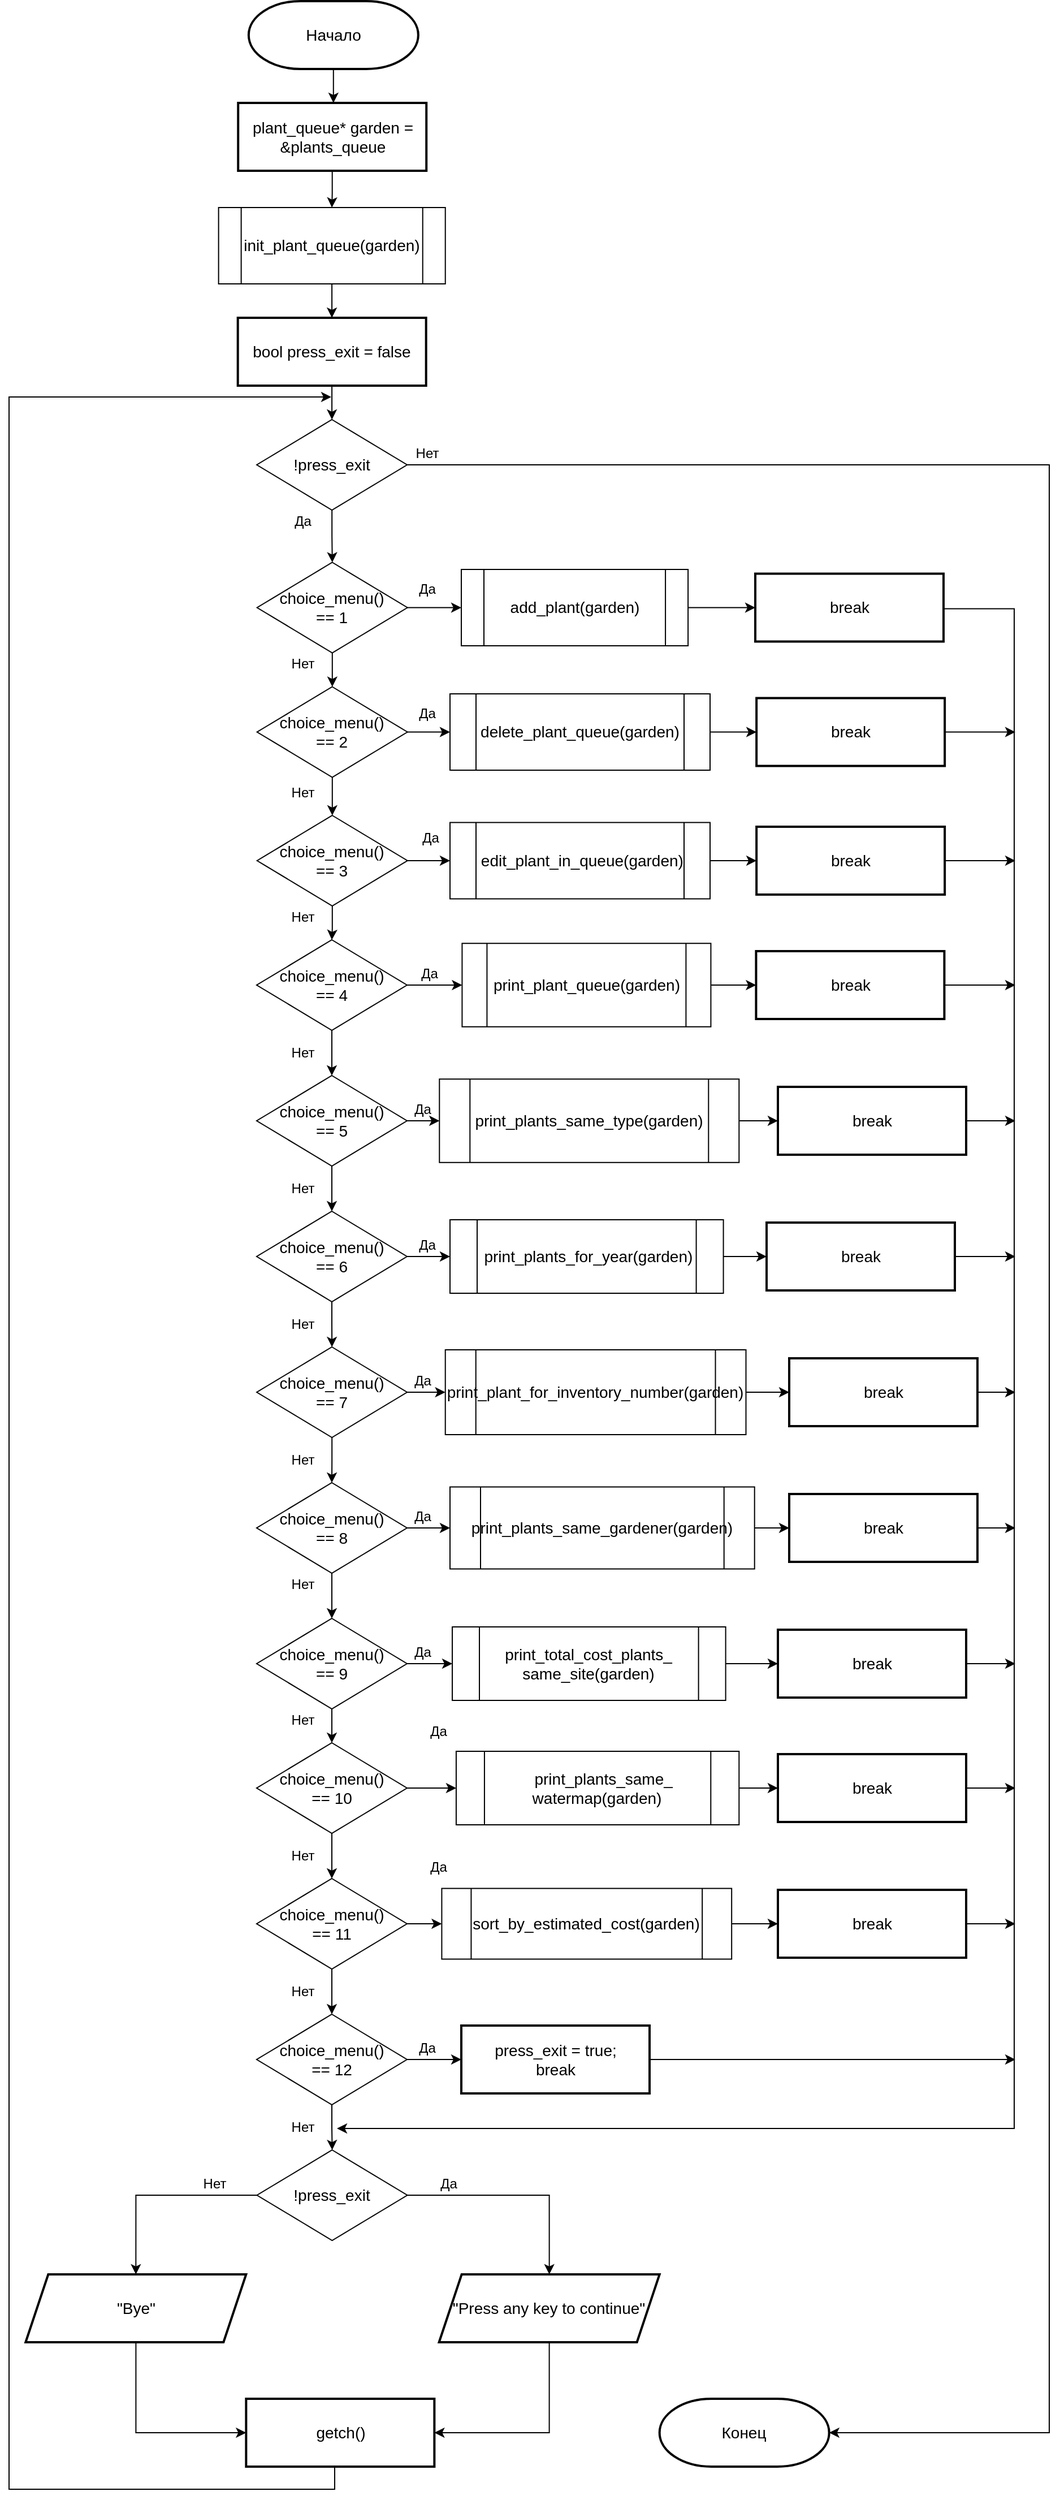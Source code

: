 <mxfile version="15.1.3" type="device" pages="3"><diagram id="C5RBs43oDa-KdzZeNtuy" name="Page-1"><mxGraphModel dx="1913" dy="806" grid="1" gridSize="10" guides="1" tooltips="1" connect="1" arrows="1" fold="1" page="1" pageScale="1" pageWidth="827" pageHeight="1169" math="0" shadow="0"><root><mxCell id="WIyWlLk6GJQsqaUBKTNV-0"/><mxCell id="WIyWlLk6GJQsqaUBKTNV-1" parent="WIyWlLk6GJQsqaUBKTNV-0"/><mxCell id="Ptq85ESF5_KUYw3V7uQU-11" value="" style="edgeStyle=orthogonalEdgeStyle;rounded=0;orthogonalLoop=1;jettySize=auto;html=1;" parent="WIyWlLk6GJQsqaUBKTNV-1" source="hfvhWSDFtPX4NsBE54---0" edge="1"><mxGeometry relative="1" as="geometry"><mxPoint x="-193.1" y="110" as="targetPoint"/></mxGeometry></mxCell><mxCell id="hfvhWSDFtPX4NsBE54---0" value="&lt;font style=&quot;font-size: 14px&quot;&gt;Начало&lt;/font&gt;" style="strokeWidth=2;html=1;shape=mxgraph.flowchart.terminator;whiteSpace=wrap;" parent="WIyWlLk6GJQsqaUBKTNV-1" vertex="1"><mxGeometry x="-268.07" y="20" width="150" height="60" as="geometry"/></mxCell><mxCell id="ZSz_kl4xizwN825CARp2-1" value="" style="edgeStyle=orthogonalEdgeStyle;rounded=0;orthogonalLoop=1;jettySize=auto;html=1;" parent="WIyWlLk6GJQsqaUBKTNV-1" source="hXDG-T_pH44iDQWwBzUL-0" target="J5FiL4X_LNF0ZRqiRa-8-6" edge="1"><mxGeometry relative="1" as="geometry"/></mxCell><mxCell id="hXDG-T_pH44iDQWwBzUL-0" value="&lt;div&gt;&lt;span style=&quot;font-size: 14px&quot;&gt;plant_queue* garden = &amp;amp;plants_queue&lt;/span&gt;&lt;br&gt;&lt;/div&gt;" style="whiteSpace=wrap;html=1;strokeWidth=2;align=center;" parent="WIyWlLk6GJQsqaUBKTNV-1" vertex="1"><mxGeometry x="-277.38" y="110" width="166.5" height="60" as="geometry"/></mxCell><mxCell id="ZSz_kl4xizwN825CARp2-2" value="" style="edgeStyle=orthogonalEdgeStyle;rounded=0;orthogonalLoop=1;jettySize=auto;html=1;" parent="WIyWlLk6GJQsqaUBKTNV-1" source="J5FiL4X_LNF0ZRqiRa-8-6" target="xEhvgjLt8eLlt4KFyQcx-1" edge="1"><mxGeometry relative="1" as="geometry"/></mxCell><mxCell id="J5FiL4X_LNF0ZRqiRa-8-6" value="&lt;font style=&quot;font-size: 14px&quot;&gt;init_plant_queue(garden)&lt;/font&gt;" style="shape=process;whiteSpace=wrap;html=1;backgroundOutline=1;fillColor=#FFFFFF;" parent="WIyWlLk6GJQsqaUBKTNV-1" vertex="1"><mxGeometry x="-294.68" y="202.5" width="200.54" height="67.5" as="geometry"/></mxCell><mxCell id="J5FiL4X_LNF0ZRqiRa-8-22" value="&lt;font style=&quot;font-size: 14px&quot;&gt;Конец&lt;/font&gt;" style="strokeWidth=2;html=1;shape=mxgraph.flowchart.terminator;whiteSpace=wrap;" parent="WIyWlLk6GJQsqaUBKTNV-1" vertex="1"><mxGeometry x="95.33" y="2140" width="150" height="60" as="geometry"/></mxCell><mxCell id="ZSz_kl4xizwN825CARp2-3" value="" style="edgeStyle=orthogonalEdgeStyle;rounded=0;orthogonalLoop=1;jettySize=auto;html=1;" parent="WIyWlLk6GJQsqaUBKTNV-1" source="xEhvgjLt8eLlt4KFyQcx-1" target="xEhvgjLt8eLlt4KFyQcx-2" edge="1"><mxGeometry relative="1" as="geometry"/></mxCell><mxCell id="xEhvgjLt8eLlt4KFyQcx-1" value="&lt;div&gt;&lt;span style=&quot;font-size: 14px&quot;&gt;bool press_exit = false&lt;/span&gt;&lt;br&gt;&lt;/div&gt;" style="whiteSpace=wrap;html=1;strokeWidth=2;align=center;" parent="WIyWlLk6GJQsqaUBKTNV-1" vertex="1"><mxGeometry x="-277.66" y="300" width="166.5" height="60" as="geometry"/></mxCell><mxCell id="ZSz_kl4xizwN825CARp2-4" value="" style="edgeStyle=orthogonalEdgeStyle;rounded=0;orthogonalLoop=1;jettySize=auto;html=1;" parent="WIyWlLk6GJQsqaUBKTNV-1" source="xEhvgjLt8eLlt4KFyQcx-2" target="xEhvgjLt8eLlt4KFyQcx-3" edge="1"><mxGeometry relative="1" as="geometry"/></mxCell><mxCell id="EFVfZ7fflQJ_pSn0X_3A-27" style="edgeStyle=orthogonalEdgeStyle;rounded=0;orthogonalLoop=1;jettySize=auto;html=1;entryX=1;entryY=0.5;entryDx=0;entryDy=0;entryPerimeter=0;" parent="WIyWlLk6GJQsqaUBKTNV-1" source="xEhvgjLt8eLlt4KFyQcx-2" target="J5FiL4X_LNF0ZRqiRa-8-22" edge="1"><mxGeometry relative="1" as="geometry"><Array as="points"><mxPoint x="440" y="430"/><mxPoint x="440" y="2170"/></Array></mxGeometry></mxCell><mxCell id="xEhvgjLt8eLlt4KFyQcx-2" value="&lt;font style=&quot;font-size: 14px&quot;&gt;!press_exit&lt;/font&gt;" style="rhombus;whiteSpace=wrap;html=1;fillColor=#FFFFFF;" parent="WIyWlLk6GJQsqaUBKTNV-1" vertex="1"><mxGeometry x="-260.92" y="390" width="133.01" height="80" as="geometry"/></mxCell><mxCell id="xEhvgjLt8eLlt4KFyQcx-6" value="" style="edgeStyle=orthogonalEdgeStyle;rounded=0;orthogonalLoop=1;jettySize=auto;html=1;" parent="WIyWlLk6GJQsqaUBKTNV-1" source="xEhvgjLt8eLlt4KFyQcx-3" target="xEhvgjLt8eLlt4KFyQcx-5" edge="1"><mxGeometry relative="1" as="geometry"/></mxCell><mxCell id="ZSz_kl4xizwN825CARp2-5" value="" style="edgeStyle=orthogonalEdgeStyle;rounded=0;orthogonalLoop=1;jettySize=auto;html=1;" parent="WIyWlLk6GJQsqaUBKTNV-1" source="xEhvgjLt8eLlt4KFyQcx-3" target="xEhvgjLt8eLlt4KFyQcx-8" edge="1"><mxGeometry relative="1" as="geometry"/></mxCell><mxCell id="xEhvgjLt8eLlt4KFyQcx-3" value="&lt;font style=&quot;font-size: 14px&quot;&gt;choice_menu() &lt;br&gt;== 1&lt;br&gt;&lt;/font&gt;" style="rhombus;whiteSpace=wrap;html=1;fillColor=#FFFFFF;" parent="WIyWlLk6GJQsqaUBKTNV-1" vertex="1"><mxGeometry x="-260.64" y="516.25" width="133.01" height="80" as="geometry"/></mxCell><mxCell id="EFVfZ7fflQJ_pSn0X_3A-28" style="edgeStyle=orthogonalEdgeStyle;rounded=0;orthogonalLoop=1;jettySize=auto;html=1;" parent="WIyWlLk6GJQsqaUBKTNV-1" edge="1"><mxGeometry relative="1" as="geometry"><mxPoint x="-190" y="1901" as="targetPoint"/><Array as="points"><mxPoint x="409" y="557"/><mxPoint x="409" y="1901"/></Array><mxPoint x="345.5" y="557.3" as="sourcePoint"/></mxGeometry></mxCell><mxCell id="xEhvgjLt8eLlt4KFyQcx-4" value="&lt;div style=&quot;font-size: 14px&quot;&gt;break&lt;/div&gt;" style="whiteSpace=wrap;html=1;strokeWidth=2;align=center;" parent="WIyWlLk6GJQsqaUBKTNV-1" vertex="1"><mxGeometry x="180" y="526.25" width="166.5" height="60" as="geometry"/></mxCell><mxCell id="xEhvgjLt8eLlt4KFyQcx-7" value="" style="edgeStyle=orthogonalEdgeStyle;rounded=0;orthogonalLoop=1;jettySize=auto;html=1;" parent="WIyWlLk6GJQsqaUBKTNV-1" source="xEhvgjLt8eLlt4KFyQcx-5" target="xEhvgjLt8eLlt4KFyQcx-4" edge="1"><mxGeometry relative="1" as="geometry"/></mxCell><mxCell id="xEhvgjLt8eLlt4KFyQcx-5" value="&lt;font style=&quot;font-size: 14px&quot;&gt;add_plant(garden)&lt;/font&gt;" style="shape=process;whiteSpace=wrap;html=1;backgroundOutline=1;fillColor=#FFFFFF;" parent="WIyWlLk6GJQsqaUBKTNV-1" vertex="1"><mxGeometry x="-80" y="522.5" width="200.54" height="67.5" as="geometry"/></mxCell><mxCell id="xEhvgjLt8eLlt4KFyQcx-50" value="" style="edgeStyle=orthogonalEdgeStyle;rounded=0;orthogonalLoop=1;jettySize=auto;html=1;" parent="WIyWlLk6GJQsqaUBKTNV-1" source="xEhvgjLt8eLlt4KFyQcx-8" target="xEhvgjLt8eLlt4KFyQcx-9" edge="1"><mxGeometry relative="1" as="geometry"/></mxCell><mxCell id="ZSz_kl4xizwN825CARp2-6" value="" style="edgeStyle=orthogonalEdgeStyle;rounded=0;orthogonalLoop=1;jettySize=auto;html=1;" parent="WIyWlLk6GJQsqaUBKTNV-1" source="xEhvgjLt8eLlt4KFyQcx-8" target="xEhvgjLt8eLlt4KFyQcx-15" edge="1"><mxGeometry relative="1" as="geometry"/></mxCell><mxCell id="xEhvgjLt8eLlt4KFyQcx-8" value="&lt;font style=&quot;font-size: 14px&quot;&gt;choice_menu() &lt;br&gt;== 2&lt;br&gt;&lt;/font&gt;" style="rhombus;whiteSpace=wrap;html=1;fillColor=#FFFFFF;" parent="WIyWlLk6GJQsqaUBKTNV-1" vertex="1"><mxGeometry x="-260.64" y="626.25" width="133.01" height="80" as="geometry"/></mxCell><mxCell id="xEhvgjLt8eLlt4KFyQcx-51" value="" style="edgeStyle=orthogonalEdgeStyle;rounded=0;orthogonalLoop=1;jettySize=auto;html=1;" parent="WIyWlLk6GJQsqaUBKTNV-1" source="xEhvgjLt8eLlt4KFyQcx-9" target="xEhvgjLt8eLlt4KFyQcx-49" edge="1"><mxGeometry relative="1" as="geometry"/></mxCell><mxCell id="xEhvgjLt8eLlt4KFyQcx-9" value="&lt;font style=&quot;font-size: 14px&quot;&gt;delete_plant_queue(garden)&lt;/font&gt;" style="shape=process;whiteSpace=wrap;html=1;backgroundOutline=1;fillColor=#FFFFFF;" parent="WIyWlLk6GJQsqaUBKTNV-1" vertex="1"><mxGeometry x="-90" y="632.5" width="230" height="67.5" as="geometry"/></mxCell><mxCell id="ZSz_kl4xizwN825CARp2-8" value="" style="edgeStyle=orthogonalEdgeStyle;rounded=0;orthogonalLoop=1;jettySize=auto;html=1;" parent="WIyWlLk6GJQsqaUBKTNV-1" source="xEhvgjLt8eLlt4KFyQcx-15" target="xEhvgjLt8eLlt4KFyQcx-20" edge="1"><mxGeometry relative="1" as="geometry"/></mxCell><mxCell id="2MWxZdxOteWidpJa6Zz3-4" value="" style="edgeStyle=orthogonalEdgeStyle;rounded=0;orthogonalLoop=1;jettySize=auto;html=1;" parent="WIyWlLk6GJQsqaUBKTNV-1" source="xEhvgjLt8eLlt4KFyQcx-15" target="2MWxZdxOteWidpJa6Zz3-3" edge="1"><mxGeometry relative="1" as="geometry"/></mxCell><mxCell id="xEhvgjLt8eLlt4KFyQcx-15" value="&lt;font style=&quot;font-size: 14px&quot;&gt;choice_menu() &lt;br&gt;== 3&lt;br&gt;&lt;/font&gt;" style="rhombus;whiteSpace=wrap;html=1;fillColor=#FFFFFF;" parent="WIyWlLk6GJQsqaUBKTNV-1" vertex="1"><mxGeometry x="-260.64" y="740" width="133.01" height="80" as="geometry"/></mxCell><mxCell id="2MWxZdxOteWidpJa6Zz3-6" style="edgeStyle=orthogonalEdgeStyle;rounded=0;orthogonalLoop=1;jettySize=auto;html=1;" parent="WIyWlLk6GJQsqaUBKTNV-1" source="xEhvgjLt8eLlt4KFyQcx-16" edge="1"><mxGeometry relative="1" as="geometry"><mxPoint x="410" y="780" as="targetPoint"/></mxGeometry></mxCell><mxCell id="xEhvgjLt8eLlt4KFyQcx-16" value="&lt;div style=&quot;font-size: 14px&quot;&gt;break&lt;/div&gt;" style="whiteSpace=wrap;html=1;strokeWidth=2;align=center;" parent="WIyWlLk6GJQsqaUBKTNV-1" vertex="1"><mxGeometry x="181.07" y="750" width="166.5" height="60" as="geometry"/></mxCell><mxCell id="xEhvgjLt8eLlt4KFyQcx-19" value="" style="edgeStyle=orthogonalEdgeStyle;rounded=0;orthogonalLoop=1;jettySize=auto;html=1;" parent="WIyWlLk6GJQsqaUBKTNV-1" source="xEhvgjLt8eLlt4KFyQcx-20" target="xEhvgjLt8eLlt4KFyQcx-23" edge="1"><mxGeometry relative="1" as="geometry"/></mxCell><mxCell id="EFVfZ7fflQJ_pSn0X_3A-3" value="" style="edgeStyle=orthogonalEdgeStyle;rounded=0;orthogonalLoop=1;jettySize=auto;html=1;" parent="WIyWlLk6GJQsqaUBKTNV-1" source="xEhvgjLt8eLlt4KFyQcx-20" target="xEhvgjLt8eLlt4KFyQcx-25" edge="1"><mxGeometry relative="1" as="geometry"/></mxCell><mxCell id="xEhvgjLt8eLlt4KFyQcx-20" value="&lt;font style=&quot;font-size: 14px&quot;&gt;choice_menu() &lt;br&gt;== 4&lt;br&gt;&lt;/font&gt;" style="rhombus;whiteSpace=wrap;html=1;fillColor=#FFFFFF;" parent="WIyWlLk6GJQsqaUBKTNV-1" vertex="1"><mxGeometry x="-261" y="850" width="133.01" height="80" as="geometry"/></mxCell><mxCell id="EFVfZ7fflQJ_pSn0X_3A-31" style="edgeStyle=orthogonalEdgeStyle;rounded=0;orthogonalLoop=1;jettySize=auto;html=1;" parent="WIyWlLk6GJQsqaUBKTNV-1" source="xEhvgjLt8eLlt4KFyQcx-21" edge="1"><mxGeometry relative="1" as="geometry"><mxPoint x="410" y="890" as="targetPoint"/></mxGeometry></mxCell><mxCell id="xEhvgjLt8eLlt4KFyQcx-21" value="&lt;div style=&quot;font-size: 14px&quot;&gt;break&lt;/div&gt;" style="whiteSpace=wrap;html=1;strokeWidth=2;align=center;" parent="WIyWlLk6GJQsqaUBKTNV-1" vertex="1"><mxGeometry x="180.71" y="860" width="166.5" height="60" as="geometry"/></mxCell><mxCell id="xEhvgjLt8eLlt4KFyQcx-22" value="" style="edgeStyle=orthogonalEdgeStyle;rounded=0;orthogonalLoop=1;jettySize=auto;html=1;" parent="WIyWlLk6GJQsqaUBKTNV-1" source="xEhvgjLt8eLlt4KFyQcx-23" target="xEhvgjLt8eLlt4KFyQcx-21" edge="1"><mxGeometry relative="1" as="geometry"/></mxCell><mxCell id="xEhvgjLt8eLlt4KFyQcx-23" value="&lt;font style=&quot;font-size: 14px&quot;&gt;print_plant_queue(garden)&lt;/font&gt;" style="shape=process;whiteSpace=wrap;html=1;backgroundOutline=1;fillColor=#FFFFFF;" parent="WIyWlLk6GJQsqaUBKTNV-1" vertex="1"><mxGeometry x="-79.29" y="853.13" width="220" height="73.75" as="geometry"/></mxCell><mxCell id="EFVfZ7fflQJ_pSn0X_3A-4" value="" style="edgeStyle=orthogonalEdgeStyle;rounded=0;orthogonalLoop=1;jettySize=auto;html=1;" parent="WIyWlLk6GJQsqaUBKTNV-1" source="xEhvgjLt8eLlt4KFyQcx-25" target="xEhvgjLt8eLlt4KFyQcx-30" edge="1"><mxGeometry relative="1" as="geometry"/></mxCell><mxCell id="2MWxZdxOteWidpJa6Zz3-8" value="" style="edgeStyle=orthogonalEdgeStyle;rounded=0;orthogonalLoop=1;jettySize=auto;html=1;" parent="WIyWlLk6GJQsqaUBKTNV-1" source="xEhvgjLt8eLlt4KFyQcx-25" target="2MWxZdxOteWidpJa6Zz3-7" edge="1"><mxGeometry relative="1" as="geometry"/></mxCell><mxCell id="xEhvgjLt8eLlt4KFyQcx-25" value="&lt;font style=&quot;font-size: 14px&quot;&gt;choice_menu() &lt;br&gt;== 5&lt;br&gt;&lt;/font&gt;" style="rhombus;whiteSpace=wrap;html=1;fillColor=#FFFFFF;" parent="WIyWlLk6GJQsqaUBKTNV-1" vertex="1"><mxGeometry x="-261" y="970" width="133.01" height="80" as="geometry"/></mxCell><mxCell id="2MWxZdxOteWidpJa6Zz3-11" style="edgeStyle=orthogonalEdgeStyle;rounded=0;orthogonalLoop=1;jettySize=auto;html=1;" parent="WIyWlLk6GJQsqaUBKTNV-1" source="xEhvgjLt8eLlt4KFyQcx-26" edge="1"><mxGeometry relative="1" as="geometry"><mxPoint x="410" y="1010" as="targetPoint"/></mxGeometry></mxCell><mxCell id="xEhvgjLt8eLlt4KFyQcx-26" value="&lt;div style=&quot;font-size: 14px&quot;&gt;break&lt;/div&gt;" style="whiteSpace=wrap;html=1;strokeWidth=2;align=center;" parent="WIyWlLk6GJQsqaUBKTNV-1" vertex="1"><mxGeometry x="200.0" y="980" width="166.5" height="60" as="geometry"/></mxCell><mxCell id="EFVfZ7fflQJ_pSn0X_3A-5" value="" style="edgeStyle=orthogonalEdgeStyle;rounded=0;orthogonalLoop=1;jettySize=auto;html=1;" parent="WIyWlLk6GJQsqaUBKTNV-1" source="xEhvgjLt8eLlt4KFyQcx-30" target="xEhvgjLt8eLlt4KFyQcx-35" edge="1"><mxGeometry relative="1" as="geometry"/></mxCell><mxCell id="2MWxZdxOteWidpJa6Zz3-13" value="" style="edgeStyle=orthogonalEdgeStyle;rounded=0;orthogonalLoop=1;jettySize=auto;html=1;" parent="WIyWlLk6GJQsqaUBKTNV-1" source="xEhvgjLt8eLlt4KFyQcx-30" target="2MWxZdxOteWidpJa6Zz3-12" edge="1"><mxGeometry relative="1" as="geometry"/></mxCell><mxCell id="xEhvgjLt8eLlt4KFyQcx-30" value="&lt;font style=&quot;font-size: 14px&quot;&gt;choice_menu() &lt;br&gt;== 6&lt;br&gt;&lt;/font&gt;" style="rhombus;whiteSpace=wrap;html=1;fillColor=#FFFFFF;" parent="WIyWlLk6GJQsqaUBKTNV-1" vertex="1"><mxGeometry x="-261" y="1090" width="133.01" height="80" as="geometry"/></mxCell><mxCell id="2MWxZdxOteWidpJa6Zz3-15" style="edgeStyle=orthogonalEdgeStyle;rounded=0;orthogonalLoop=1;jettySize=auto;html=1;" parent="WIyWlLk6GJQsqaUBKTNV-1" source="xEhvgjLt8eLlt4KFyQcx-31" edge="1"><mxGeometry relative="1" as="geometry"><mxPoint x="410" y="1130" as="targetPoint"/></mxGeometry></mxCell><mxCell id="xEhvgjLt8eLlt4KFyQcx-31" value="&lt;div style=&quot;font-size: 14px&quot;&gt;break&lt;/div&gt;" style="whiteSpace=wrap;html=1;strokeWidth=2;align=center;" parent="WIyWlLk6GJQsqaUBKTNV-1" vertex="1"><mxGeometry x="190.0" y="1100" width="166.5" height="60" as="geometry"/></mxCell><mxCell id="EFVfZ7fflQJ_pSn0X_3A-6" value="" style="edgeStyle=orthogonalEdgeStyle;rounded=0;orthogonalLoop=1;jettySize=auto;html=1;" parent="WIyWlLk6GJQsqaUBKTNV-1" source="xEhvgjLt8eLlt4KFyQcx-35" target="xEhvgjLt8eLlt4KFyQcx-40" edge="1"><mxGeometry relative="1" as="geometry"/></mxCell><mxCell id="2MWxZdxOteWidpJa6Zz3-17" value="" style="edgeStyle=orthogonalEdgeStyle;rounded=0;orthogonalLoop=1;jettySize=auto;html=1;" parent="WIyWlLk6GJQsqaUBKTNV-1" source="xEhvgjLt8eLlt4KFyQcx-35" target="2MWxZdxOteWidpJa6Zz3-16" edge="1"><mxGeometry relative="1" as="geometry"/></mxCell><mxCell id="xEhvgjLt8eLlt4KFyQcx-35" value="&lt;font style=&quot;font-size: 14px&quot;&gt;choice_menu() &lt;br&gt;== 7&lt;br&gt;&lt;/font&gt;" style="rhombus;whiteSpace=wrap;html=1;fillColor=#FFFFFF;" parent="WIyWlLk6GJQsqaUBKTNV-1" vertex="1"><mxGeometry x="-260.92" y="1210" width="133.01" height="80" as="geometry"/></mxCell><mxCell id="2MWxZdxOteWidpJa6Zz3-20" style="edgeStyle=orthogonalEdgeStyle;rounded=0;orthogonalLoop=1;jettySize=auto;html=1;" parent="WIyWlLk6GJQsqaUBKTNV-1" source="xEhvgjLt8eLlt4KFyQcx-36" edge="1"><mxGeometry relative="1" as="geometry"><mxPoint x="410" y="1250" as="targetPoint"/></mxGeometry></mxCell><mxCell id="xEhvgjLt8eLlt4KFyQcx-36" value="&lt;div style=&quot;font-size: 14px&quot;&gt;break&lt;/div&gt;" style="whiteSpace=wrap;html=1;strokeWidth=2;align=center;" parent="WIyWlLk6GJQsqaUBKTNV-1" vertex="1"><mxGeometry x="210.0" y="1220" width="166.5" height="60" as="geometry"/></mxCell><mxCell id="EFVfZ7fflQJ_pSn0X_3A-8" value="" style="edgeStyle=orthogonalEdgeStyle;rounded=0;orthogonalLoop=1;jettySize=auto;html=1;" parent="WIyWlLk6GJQsqaUBKTNV-1" source="xEhvgjLt8eLlt4KFyQcx-40" target="xEhvgjLt8eLlt4KFyQcx-45" edge="1"><mxGeometry relative="1" as="geometry"/></mxCell><mxCell id="2MWxZdxOteWidpJa6Zz3-23" value="" style="edgeStyle=orthogonalEdgeStyle;rounded=0;orthogonalLoop=1;jettySize=auto;html=1;" parent="WIyWlLk6GJQsqaUBKTNV-1" source="xEhvgjLt8eLlt4KFyQcx-40" target="2MWxZdxOteWidpJa6Zz3-22" edge="1"><mxGeometry relative="1" as="geometry"/></mxCell><mxCell id="xEhvgjLt8eLlt4KFyQcx-40" value="&lt;font style=&quot;font-size: 14px&quot;&gt;choice_menu() &lt;br&gt;== 8&lt;br&gt;&lt;/font&gt;" style="rhombus;whiteSpace=wrap;html=1;fillColor=#FFFFFF;" parent="WIyWlLk6GJQsqaUBKTNV-1" vertex="1"><mxGeometry x="-261" y="1330" width="133.01" height="80" as="geometry"/></mxCell><mxCell id="2MWxZdxOteWidpJa6Zz3-25" style="edgeStyle=orthogonalEdgeStyle;rounded=0;orthogonalLoop=1;jettySize=auto;html=1;" parent="WIyWlLk6GJQsqaUBKTNV-1" source="xEhvgjLt8eLlt4KFyQcx-41" edge="1"><mxGeometry relative="1" as="geometry"><mxPoint x="410" y="1370" as="targetPoint"/></mxGeometry></mxCell><mxCell id="xEhvgjLt8eLlt4KFyQcx-41" value="&lt;div style=&quot;font-size: 14px&quot;&gt;break&lt;/div&gt;" style="whiteSpace=wrap;html=1;strokeWidth=2;align=center;" parent="WIyWlLk6GJQsqaUBKTNV-1" vertex="1"><mxGeometry x="210.0" y="1340" width="166.5" height="60" as="geometry"/></mxCell><mxCell id="EFVfZ7fflQJ_pSn0X_3A-10" value="" style="edgeStyle=orthogonalEdgeStyle;rounded=0;orthogonalLoop=1;jettySize=auto;html=1;" parent="WIyWlLk6GJQsqaUBKTNV-1" source="xEhvgjLt8eLlt4KFyQcx-45" target="xEhvgjLt8eLlt4KFyQcx-56" edge="1"><mxGeometry relative="1" as="geometry"/></mxCell><mxCell id="2MWxZdxOteWidpJa6Zz3-27" value="" style="edgeStyle=orthogonalEdgeStyle;rounded=0;orthogonalLoop=1;jettySize=auto;html=1;" parent="WIyWlLk6GJQsqaUBKTNV-1" source="xEhvgjLt8eLlt4KFyQcx-45" target="2MWxZdxOteWidpJa6Zz3-26" edge="1"><mxGeometry relative="1" as="geometry"/></mxCell><mxCell id="xEhvgjLt8eLlt4KFyQcx-45" value="&lt;font style=&quot;font-size: 14px&quot;&gt;choice_menu() &lt;br&gt;== 9&lt;br&gt;&lt;/font&gt;" style="rhombus;whiteSpace=wrap;html=1;fillColor=#FFFFFF;" parent="WIyWlLk6GJQsqaUBKTNV-1" vertex="1"><mxGeometry x="-261" y="1450" width="133.01" height="80" as="geometry"/></mxCell><mxCell id="2MWxZdxOteWidpJa6Zz3-29" style="edgeStyle=orthogonalEdgeStyle;rounded=0;orthogonalLoop=1;jettySize=auto;html=1;" parent="WIyWlLk6GJQsqaUBKTNV-1" source="xEhvgjLt8eLlt4KFyQcx-46" edge="1"><mxGeometry relative="1" as="geometry"><mxPoint x="410" y="1490" as="targetPoint"/></mxGeometry></mxCell><mxCell id="xEhvgjLt8eLlt4KFyQcx-46" value="&lt;div style=&quot;font-size: 14px&quot;&gt;break&lt;/div&gt;" style="whiteSpace=wrap;html=1;strokeWidth=2;align=center;" parent="WIyWlLk6GJQsqaUBKTNV-1" vertex="1"><mxGeometry x="200.0" y="1460" width="166.5" height="60" as="geometry"/></mxCell><mxCell id="EFVfZ7fflQJ_pSn0X_3A-29" style="edgeStyle=orthogonalEdgeStyle;rounded=0;orthogonalLoop=1;jettySize=auto;html=1;" parent="WIyWlLk6GJQsqaUBKTNV-1" source="xEhvgjLt8eLlt4KFyQcx-49" edge="1"><mxGeometry relative="1" as="geometry"><mxPoint x="410" y="666.25" as="targetPoint"/></mxGeometry></mxCell><mxCell id="xEhvgjLt8eLlt4KFyQcx-49" value="&lt;div style=&quot;font-size: 14px&quot;&gt;break&lt;/div&gt;" style="whiteSpace=wrap;html=1;strokeWidth=2;align=center;" parent="WIyWlLk6GJQsqaUBKTNV-1" vertex="1"><mxGeometry x="181.07" y="636.25" width="166.5" height="60" as="geometry"/></mxCell><mxCell id="EFVfZ7fflQJ_pSn0X_3A-16" value="" style="edgeStyle=orthogonalEdgeStyle;rounded=0;orthogonalLoop=1;jettySize=auto;html=1;" parent="WIyWlLk6GJQsqaUBKTNV-1" source="xEhvgjLt8eLlt4KFyQcx-52" target="xEhvgjLt8eLlt4KFyQcx-59" edge="1"><mxGeometry relative="1" as="geometry"/></mxCell><mxCell id="0ID6wj8yXasOUxWOjcFl-0" value="" style="edgeStyle=orthogonalEdgeStyle;rounded=0;orthogonalLoop=1;jettySize=auto;html=1;" edge="1" parent="WIyWlLk6GJQsqaUBKTNV-1" source="xEhvgjLt8eLlt4KFyQcx-52" target="xEhvgjLt8eLlt4KFyQcx-61"><mxGeometry relative="1" as="geometry"/></mxCell><mxCell id="xEhvgjLt8eLlt4KFyQcx-52" value="&lt;font style=&quot;font-size: 14px&quot;&gt;choice_menu() &lt;br&gt;== 12&lt;br&gt;&lt;/font&gt;" style="rhombus;whiteSpace=wrap;html=1;fillColor=#FFFFFF;" parent="WIyWlLk6GJQsqaUBKTNV-1" vertex="1"><mxGeometry x="-261" y="1800" width="133.01" height="80" as="geometry"/></mxCell><mxCell id="2MWxZdxOteWidpJa6Zz3-39" style="edgeStyle=orthogonalEdgeStyle;rounded=0;orthogonalLoop=1;jettySize=auto;html=1;" parent="WIyWlLk6GJQsqaUBKTNV-1" source="xEhvgjLt8eLlt4KFyQcx-53" edge="1"><mxGeometry relative="1" as="geometry"><mxPoint x="410" y="1720" as="targetPoint"/></mxGeometry></mxCell><mxCell id="xEhvgjLt8eLlt4KFyQcx-53" value="&lt;div style=&quot;font-size: 14px&quot;&gt;break&lt;/div&gt;" style="whiteSpace=wrap;html=1;strokeWidth=2;align=center;" parent="WIyWlLk6GJQsqaUBKTNV-1" vertex="1"><mxGeometry x="200.0" y="1690" width="166.5" height="60" as="geometry"/></mxCell><mxCell id="EFVfZ7fflQJ_pSn0X_3A-15" value="" style="edgeStyle=orthogonalEdgeStyle;rounded=0;orthogonalLoop=1;jettySize=auto;html=1;" parent="WIyWlLk6GJQsqaUBKTNV-1" source="xEhvgjLt8eLlt4KFyQcx-54" target="xEhvgjLt8eLlt4KFyQcx-52" edge="1"><mxGeometry relative="1" as="geometry"/></mxCell><mxCell id="2MWxZdxOteWidpJa6Zz3-36" value="" style="edgeStyle=orthogonalEdgeStyle;rounded=0;orthogonalLoop=1;jettySize=auto;html=1;" parent="WIyWlLk6GJQsqaUBKTNV-1" source="xEhvgjLt8eLlt4KFyQcx-54" target="2MWxZdxOteWidpJa6Zz3-35" edge="1"><mxGeometry relative="1" as="geometry"/></mxCell><mxCell id="xEhvgjLt8eLlt4KFyQcx-54" value="&lt;font style=&quot;font-size: 14px&quot;&gt;choice_menu() &lt;br&gt;== 11&lt;br&gt;&lt;/font&gt;" style="rhombus;whiteSpace=wrap;html=1;fillColor=#FFFFFF;" parent="WIyWlLk6GJQsqaUBKTNV-1" vertex="1"><mxGeometry x="-261" y="1680" width="133.01" height="80" as="geometry"/></mxCell><mxCell id="EFVfZ7fflQJ_pSn0X_3A-13" value="" style="edgeStyle=orthogonalEdgeStyle;rounded=0;orthogonalLoop=1;jettySize=auto;html=1;" parent="WIyWlLk6GJQsqaUBKTNV-1" source="xEhvgjLt8eLlt4KFyQcx-56" target="xEhvgjLt8eLlt4KFyQcx-54" edge="1"><mxGeometry relative="1" as="geometry"/></mxCell><mxCell id="2MWxZdxOteWidpJa6Zz3-32" value="" style="edgeStyle=orthogonalEdgeStyle;rounded=0;orthogonalLoop=1;jettySize=auto;html=1;" parent="WIyWlLk6GJQsqaUBKTNV-1" source="xEhvgjLt8eLlt4KFyQcx-56" target="2MWxZdxOteWidpJa6Zz3-31" edge="1"><mxGeometry relative="1" as="geometry"/></mxCell><mxCell id="xEhvgjLt8eLlt4KFyQcx-56" value="&lt;font style=&quot;font-size: 14px&quot;&gt;choice_menu() &lt;br&gt;== 10&lt;br&gt;&lt;/font&gt;" style="rhombus;whiteSpace=wrap;html=1;fillColor=#FFFFFF;" parent="WIyWlLk6GJQsqaUBKTNV-1" vertex="1"><mxGeometry x="-261" y="1560" width="133.01" height="80" as="geometry"/></mxCell><mxCell id="2MWxZdxOteWidpJa6Zz3-34" style="edgeStyle=orthogonalEdgeStyle;rounded=0;orthogonalLoop=1;jettySize=auto;html=1;" parent="WIyWlLk6GJQsqaUBKTNV-1" source="xEhvgjLt8eLlt4KFyQcx-57" edge="1"><mxGeometry relative="1" as="geometry"><mxPoint x="410" y="1600" as="targetPoint"/></mxGeometry></mxCell><mxCell id="xEhvgjLt8eLlt4KFyQcx-57" value="&lt;div style=&quot;font-size: 14px&quot;&gt;break&lt;/div&gt;" style="whiteSpace=wrap;html=1;strokeWidth=2;align=center;" parent="WIyWlLk6GJQsqaUBKTNV-1" vertex="1"><mxGeometry x="200.0" y="1570" width="166.5" height="60" as="geometry"/></mxCell><mxCell id="EFVfZ7fflQJ_pSn0X_3A-39" style="edgeStyle=orthogonalEdgeStyle;rounded=0;orthogonalLoop=1;jettySize=auto;html=1;" parent="WIyWlLk6GJQsqaUBKTNV-1" source="xEhvgjLt8eLlt4KFyQcx-59" edge="1"><mxGeometry relative="1" as="geometry"><mxPoint x="410" y="1840" as="targetPoint"/></mxGeometry></mxCell><mxCell id="xEhvgjLt8eLlt4KFyQcx-59" value="&lt;div&gt;&lt;span style=&quot;font-size: 14px&quot;&gt;press_exit = true;&lt;/span&gt;&lt;br&gt;&lt;/div&gt;&lt;div style=&quot;font-size: 14px&quot;&gt;break&lt;/div&gt;" style="whiteSpace=wrap;html=1;strokeWidth=2;align=center;" parent="WIyWlLk6GJQsqaUBKTNV-1" vertex="1"><mxGeometry x="-80.0" y="1810" width="166.5" height="60" as="geometry"/></mxCell><mxCell id="EFVfZ7fflQJ_pSn0X_3A-19" style="edgeStyle=orthogonalEdgeStyle;rounded=0;orthogonalLoop=1;jettySize=auto;html=1;entryX=0.5;entryY=0;entryDx=0;entryDy=0;" parent="WIyWlLk6GJQsqaUBKTNV-1" source="xEhvgjLt8eLlt4KFyQcx-61" target="ZSz_kl4xizwN825CARp2-0" edge="1"><mxGeometry relative="1" as="geometry"/></mxCell><mxCell id="EFVfZ7fflQJ_pSn0X_3A-20" style="edgeStyle=orthogonalEdgeStyle;rounded=0;orthogonalLoop=1;jettySize=auto;html=1;entryX=0.5;entryY=0;entryDx=0;entryDy=0;" parent="WIyWlLk6GJQsqaUBKTNV-1" source="xEhvgjLt8eLlt4KFyQcx-61" target="ZSz_kl4xizwN825CARp2-9" edge="1"><mxGeometry relative="1" as="geometry"/></mxCell><mxCell id="xEhvgjLt8eLlt4KFyQcx-61" value="&lt;font style=&quot;font-size: 14px&quot;&gt;!press_exit&lt;/font&gt;" style="rhombus;whiteSpace=wrap;html=1;fillColor=#FFFFFF;" parent="WIyWlLk6GJQsqaUBKTNV-1" vertex="1"><mxGeometry x="-260.75" y="1920" width="133.01" height="80" as="geometry"/></mxCell><mxCell id="EFVfZ7fflQJ_pSn0X_3A-22" style="edgeStyle=orthogonalEdgeStyle;rounded=0;orthogonalLoop=1;jettySize=auto;html=1;entryX=1;entryY=0.5;entryDx=0;entryDy=0;" parent="WIyWlLk6GJQsqaUBKTNV-1" source="ZSz_kl4xizwN825CARp2-0" target="ZSz_kl4xizwN825CARp2-10" edge="1"><mxGeometry relative="1" as="geometry"><Array as="points"><mxPoint x="-2.33" y="2170"/></Array></mxGeometry></mxCell><mxCell id="ZSz_kl4xizwN825CARp2-0" value="&lt;span style=&quot;font-size: 14px&quot;&gt;&quot;Press any key to continue&quot;&lt;/span&gt;" style="shape=parallelogram;perimeter=parallelogramPerimeter;whiteSpace=wrap;html=1;fixedSize=1;strokeWidth=2;fillColor=#FFFFFF;" parent="WIyWlLk6GJQsqaUBKTNV-1" vertex="1"><mxGeometry x="-99.68" y="2030" width="195.01" height="60" as="geometry"/></mxCell><mxCell id="EFVfZ7fflQJ_pSn0X_3A-21" style="edgeStyle=orthogonalEdgeStyle;rounded=0;orthogonalLoop=1;jettySize=auto;html=1;entryX=0;entryY=0.5;entryDx=0;entryDy=0;" parent="WIyWlLk6GJQsqaUBKTNV-1" source="ZSz_kl4xizwN825CARp2-9" target="ZSz_kl4xizwN825CARp2-10" edge="1"><mxGeometry relative="1" as="geometry"/></mxCell><mxCell id="ZSz_kl4xizwN825CARp2-9" value="&lt;span style=&quot;font-size: 14px&quot;&gt;&quot;Bye&quot;&lt;/span&gt;" style="shape=parallelogram;perimeter=parallelogramPerimeter;whiteSpace=wrap;html=1;fixedSize=1;strokeWidth=2;fillColor=#FFFFFF;" parent="WIyWlLk6GJQsqaUBKTNV-1" vertex="1"><mxGeometry x="-465.33" y="2030" width="195.01" height="60" as="geometry"/></mxCell><mxCell id="EFVfZ7fflQJ_pSn0X_3A-26" style="edgeStyle=orthogonalEdgeStyle;rounded=0;orthogonalLoop=1;jettySize=auto;html=1;" parent="WIyWlLk6GJQsqaUBKTNV-1" edge="1"><mxGeometry relative="1" as="geometry"><mxPoint x="-195" y="370" as="targetPoint"/><Array as="points"><mxPoint x="-192" y="2220"/><mxPoint x="-480" y="2220"/><mxPoint x="-480" y="370"/></Array><mxPoint x="-192" y="2200" as="sourcePoint"/></mxGeometry></mxCell><mxCell id="ZSz_kl4xizwN825CARp2-10" value="&lt;div style=&quot;font-size: 14px&quot;&gt;getch()&lt;/div&gt;" style="whiteSpace=wrap;html=1;strokeWidth=2;align=center;" parent="WIyWlLk6GJQsqaUBKTNV-1" vertex="1"><mxGeometry x="-270.32" y="2140" width="166.5" height="60" as="geometry"/></mxCell><mxCell id="EFVfZ7fflQJ_pSn0X_3A-40" value="Нет" style="text;html=1;strokeColor=none;fillColor=none;align=center;verticalAlign=middle;whiteSpace=wrap;rounded=0;" parent="WIyWlLk6GJQsqaUBKTNV-1" vertex="1"><mxGeometry x="-130" y="410" width="40" height="20" as="geometry"/></mxCell><mxCell id="EFVfZ7fflQJ_pSn0X_3A-41" value="Да" style="text;html=1;strokeColor=none;fillColor=none;align=center;verticalAlign=middle;whiteSpace=wrap;rounded=0;" parent="WIyWlLk6GJQsqaUBKTNV-1" vertex="1"><mxGeometry x="-240.0" y="470" width="40" height="20" as="geometry"/></mxCell><mxCell id="EFVfZ7fflQJ_pSn0X_3A-46" value="Да" style="text;html=1;strokeColor=none;fillColor=none;align=center;verticalAlign=middle;whiteSpace=wrap;rounded=0;" parent="WIyWlLk6GJQsqaUBKTNV-1" vertex="1"><mxGeometry x="-130.0" y="530" width="40" height="20" as="geometry"/></mxCell><mxCell id="EFVfZ7fflQJ_pSn0X_3A-47" value="Да" style="text;html=1;strokeColor=none;fillColor=none;align=center;verticalAlign=middle;whiteSpace=wrap;rounded=0;" parent="WIyWlLk6GJQsqaUBKTNV-1" vertex="1"><mxGeometry x="-130.0" y="640" width="40" height="20" as="geometry"/></mxCell><mxCell id="EFVfZ7fflQJ_pSn0X_3A-48" value="Да" style="text;html=1;strokeColor=none;fillColor=none;align=center;verticalAlign=middle;whiteSpace=wrap;rounded=0;" parent="WIyWlLk6GJQsqaUBKTNV-1" vertex="1"><mxGeometry x="-127.41" y="750" width="40" height="20" as="geometry"/></mxCell><mxCell id="EFVfZ7fflQJ_pSn0X_3A-49" value="Да" style="text;html=1;strokeColor=none;fillColor=none;align=center;verticalAlign=middle;whiteSpace=wrap;rounded=0;" parent="WIyWlLk6GJQsqaUBKTNV-1" vertex="1"><mxGeometry x="-127.99" y="870" width="40" height="20" as="geometry"/></mxCell><mxCell id="EFVfZ7fflQJ_pSn0X_3A-50" value="Да" style="text;html=1;strokeColor=none;fillColor=none;align=center;verticalAlign=middle;whiteSpace=wrap;rounded=0;" parent="WIyWlLk6GJQsqaUBKTNV-1" vertex="1"><mxGeometry x="-134.14" y="990" width="40" height="20" as="geometry"/></mxCell><mxCell id="EFVfZ7fflQJ_pSn0X_3A-51" value="Да" style="text;html=1;strokeColor=none;fillColor=none;align=center;verticalAlign=middle;whiteSpace=wrap;rounded=0;" parent="WIyWlLk6GJQsqaUBKTNV-1" vertex="1"><mxGeometry x="-130.0" y="1110" width="40" height="20" as="geometry"/></mxCell><mxCell id="EFVfZ7fflQJ_pSn0X_3A-52" value="Да" style="text;html=1;strokeColor=none;fillColor=none;align=center;verticalAlign=middle;whiteSpace=wrap;rounded=0;" parent="WIyWlLk6GJQsqaUBKTNV-1" vertex="1"><mxGeometry x="-134.14" y="1230" width="40" height="20" as="geometry"/></mxCell><mxCell id="EFVfZ7fflQJ_pSn0X_3A-53" value="Да" style="text;html=1;strokeColor=none;fillColor=none;align=center;verticalAlign=middle;whiteSpace=wrap;rounded=0;" parent="WIyWlLk6GJQsqaUBKTNV-1" vertex="1"><mxGeometry x="-134.14" y="1350" width="40" height="20" as="geometry"/></mxCell><mxCell id="EFVfZ7fflQJ_pSn0X_3A-54" value="Да" style="text;html=1;strokeColor=none;fillColor=none;align=center;verticalAlign=middle;whiteSpace=wrap;rounded=0;" parent="WIyWlLk6GJQsqaUBKTNV-1" vertex="1"><mxGeometry x="-134.14" y="1470" width="40" height="20" as="geometry"/></mxCell><mxCell id="EFVfZ7fflQJ_pSn0X_3A-55" value="Да" style="text;html=1;strokeColor=none;fillColor=none;align=center;verticalAlign=middle;whiteSpace=wrap;rounded=0;" parent="WIyWlLk6GJQsqaUBKTNV-1" vertex="1"><mxGeometry x="-120.0" y="1540" width="40" height="20" as="geometry"/></mxCell><mxCell id="EFVfZ7fflQJ_pSn0X_3A-56" value="Да" style="text;html=1;strokeColor=none;fillColor=none;align=center;verticalAlign=middle;whiteSpace=wrap;rounded=0;" parent="WIyWlLk6GJQsqaUBKTNV-1" vertex="1"><mxGeometry x="-120.0" y="1660" width="40" height="20" as="geometry"/></mxCell><mxCell id="EFVfZ7fflQJ_pSn0X_3A-57" value="Да" style="text;html=1;strokeColor=none;fillColor=none;align=center;verticalAlign=middle;whiteSpace=wrap;rounded=0;" parent="WIyWlLk6GJQsqaUBKTNV-1" vertex="1"><mxGeometry x="-130.0" y="1820" width="40" height="20" as="geometry"/></mxCell><mxCell id="EFVfZ7fflQJ_pSn0X_3A-58" value="Нет" style="text;html=1;strokeColor=none;fillColor=none;align=center;verticalAlign=middle;whiteSpace=wrap;rounded=0;" parent="WIyWlLk6GJQsqaUBKTNV-1" vertex="1"><mxGeometry x="-240" y="596.25" width="40" height="20" as="geometry"/></mxCell><mxCell id="EFVfZ7fflQJ_pSn0X_3A-59" value="Нет" style="text;html=1;strokeColor=none;fillColor=none;align=center;verticalAlign=middle;whiteSpace=wrap;rounded=0;" parent="WIyWlLk6GJQsqaUBKTNV-1" vertex="1"><mxGeometry x="-240" y="710" width="40" height="20" as="geometry"/></mxCell><mxCell id="EFVfZ7fflQJ_pSn0X_3A-60" value="Нет" style="text;html=1;strokeColor=none;fillColor=none;align=center;verticalAlign=middle;whiteSpace=wrap;rounded=0;" parent="WIyWlLk6GJQsqaUBKTNV-1" vertex="1"><mxGeometry x="-240" y="820" width="40" height="20" as="geometry"/></mxCell><mxCell id="EFVfZ7fflQJ_pSn0X_3A-61" value="Нет" style="text;html=1;strokeColor=none;fillColor=none;align=center;verticalAlign=middle;whiteSpace=wrap;rounded=0;" parent="WIyWlLk6GJQsqaUBKTNV-1" vertex="1"><mxGeometry x="-240" y="940" width="40" height="20" as="geometry"/></mxCell><mxCell id="EFVfZ7fflQJ_pSn0X_3A-62" value="Нет" style="text;html=1;strokeColor=none;fillColor=none;align=center;verticalAlign=middle;whiteSpace=wrap;rounded=0;" parent="WIyWlLk6GJQsqaUBKTNV-1" vertex="1"><mxGeometry x="-240" y="1060" width="40" height="20" as="geometry"/></mxCell><mxCell id="EFVfZ7fflQJ_pSn0X_3A-63" value="Нет" style="text;html=1;strokeColor=none;fillColor=none;align=center;verticalAlign=middle;whiteSpace=wrap;rounded=0;" parent="WIyWlLk6GJQsqaUBKTNV-1" vertex="1"><mxGeometry x="-240" y="1180" width="40" height="20" as="geometry"/></mxCell><mxCell id="EFVfZ7fflQJ_pSn0X_3A-64" value="Нет" style="text;html=1;strokeColor=none;fillColor=none;align=center;verticalAlign=middle;whiteSpace=wrap;rounded=0;" parent="WIyWlLk6GJQsqaUBKTNV-1" vertex="1"><mxGeometry x="-240" y="1300" width="40" height="20" as="geometry"/></mxCell><mxCell id="EFVfZ7fflQJ_pSn0X_3A-65" value="Нет" style="text;html=1;strokeColor=none;fillColor=none;align=center;verticalAlign=middle;whiteSpace=wrap;rounded=0;" parent="WIyWlLk6GJQsqaUBKTNV-1" vertex="1"><mxGeometry x="-240" y="1410" width="40" height="20" as="geometry"/></mxCell><mxCell id="EFVfZ7fflQJ_pSn0X_3A-66" value="Нет" style="text;html=1;strokeColor=none;fillColor=none;align=center;verticalAlign=middle;whiteSpace=wrap;rounded=0;" parent="WIyWlLk6GJQsqaUBKTNV-1" vertex="1"><mxGeometry x="-240" y="1530" width="40" height="20" as="geometry"/></mxCell><mxCell id="EFVfZ7fflQJ_pSn0X_3A-67" value="Нет" style="text;html=1;strokeColor=none;fillColor=none;align=center;verticalAlign=middle;whiteSpace=wrap;rounded=0;" parent="WIyWlLk6GJQsqaUBKTNV-1" vertex="1"><mxGeometry x="-240" y="1770" width="40" height="20" as="geometry"/></mxCell><mxCell id="EFVfZ7fflQJ_pSn0X_3A-69" value="Нет" style="text;html=1;strokeColor=none;fillColor=none;align=center;verticalAlign=middle;whiteSpace=wrap;rounded=0;" parent="WIyWlLk6GJQsqaUBKTNV-1" vertex="1"><mxGeometry x="-240" y="1650" width="40" height="20" as="geometry"/></mxCell><mxCell id="EFVfZ7fflQJ_pSn0X_3A-71" value="Нет" style="text;html=1;strokeColor=none;fillColor=none;align=center;verticalAlign=middle;whiteSpace=wrap;rounded=0;" parent="WIyWlLk6GJQsqaUBKTNV-1" vertex="1"><mxGeometry x="-240" y="1890" width="40" height="20" as="geometry"/></mxCell><mxCell id="EFVfZ7fflQJ_pSn0X_3A-72" value="Нет" style="text;html=1;strokeColor=none;fillColor=none;align=center;verticalAlign=middle;whiteSpace=wrap;rounded=0;" parent="WIyWlLk6GJQsqaUBKTNV-1" vertex="1"><mxGeometry x="-317.71" y="1940" width="40" height="20" as="geometry"/></mxCell><mxCell id="EFVfZ7fflQJ_pSn0X_3A-73" value="Да" style="text;html=1;strokeColor=none;fillColor=none;align=center;verticalAlign=middle;whiteSpace=wrap;rounded=0;" parent="WIyWlLk6GJQsqaUBKTNV-1" vertex="1"><mxGeometry x="-111.21" y="1940" width="40" height="20" as="geometry"/></mxCell><mxCell id="2MWxZdxOteWidpJa6Zz3-5" value="" style="edgeStyle=orthogonalEdgeStyle;rounded=0;orthogonalLoop=1;jettySize=auto;html=1;" parent="WIyWlLk6GJQsqaUBKTNV-1" source="2MWxZdxOteWidpJa6Zz3-3" target="xEhvgjLt8eLlt4KFyQcx-16" edge="1"><mxGeometry relative="1" as="geometry"/></mxCell><mxCell id="2MWxZdxOteWidpJa6Zz3-3" value="&lt;div&gt;&lt;span style=&quot;font-size: 14px; background-color: initial;&quot;&gt;&amp;nbsp;edit_plant_in_queue(garden)&lt;/span&gt;&lt;br&gt;&lt;/div&gt;" style="shape=process;whiteSpace=wrap;html=1;backgroundOutline=1;fillColor=#FFFFFF;" parent="WIyWlLk6GJQsqaUBKTNV-1" vertex="1"><mxGeometry x="-90" y="746.25" width="230" height="67.5" as="geometry"/></mxCell><mxCell id="2MWxZdxOteWidpJa6Zz3-9" value="" style="edgeStyle=orthogonalEdgeStyle;rounded=0;orthogonalLoop=1;jettySize=auto;html=1;" parent="WIyWlLk6GJQsqaUBKTNV-1" source="2MWxZdxOteWidpJa6Zz3-7" target="xEhvgjLt8eLlt4KFyQcx-26" edge="1"><mxGeometry relative="1" as="geometry"/></mxCell><mxCell id="2MWxZdxOteWidpJa6Zz3-7" value="&lt;font style=&quot;font-size: 14px&quot;&gt;print_plants_same_type(garden)&lt;/font&gt;" style="shape=process;whiteSpace=wrap;html=1;backgroundOutline=1;fillColor=#FFFFFF;" parent="WIyWlLk6GJQsqaUBKTNV-1" vertex="1"><mxGeometry x="-99.35" y="973.13" width="265" height="73.75" as="geometry"/></mxCell><mxCell id="2MWxZdxOteWidpJa6Zz3-14" value="" style="edgeStyle=orthogonalEdgeStyle;rounded=0;orthogonalLoop=1;jettySize=auto;html=1;" parent="WIyWlLk6GJQsqaUBKTNV-1" source="2MWxZdxOteWidpJa6Zz3-12" target="xEhvgjLt8eLlt4KFyQcx-31" edge="1"><mxGeometry relative="1" as="geometry"/></mxCell><mxCell id="2MWxZdxOteWidpJa6Zz3-12" value="&lt;div&gt;&lt;span style=&quot;font-size: 14px;&quot;&gt;&amp;nbsp;print_plants_for_year(garden)&lt;/span&gt;&lt;/div&gt;" style="shape=process;whiteSpace=wrap;html=1;backgroundOutline=1;fillColor=#FFFFFF;" parent="WIyWlLk6GJQsqaUBKTNV-1" vertex="1"><mxGeometry x="-90" y="1097.5" width="241.79" height="65" as="geometry"/></mxCell><mxCell id="2MWxZdxOteWidpJa6Zz3-18" value="" style="edgeStyle=orthogonalEdgeStyle;rounded=0;orthogonalLoop=1;jettySize=auto;html=1;" parent="WIyWlLk6GJQsqaUBKTNV-1" source="2MWxZdxOteWidpJa6Zz3-16" target="xEhvgjLt8eLlt4KFyQcx-36" edge="1"><mxGeometry relative="1" as="geometry"/></mxCell><mxCell id="2MWxZdxOteWidpJa6Zz3-16" value="&lt;span style=&quot;font-size: 14px;&quot;&gt;print_plant_for_inventory_number(garden)&lt;/span&gt;" style="shape=process;whiteSpace=wrap;html=1;backgroundOutline=1;fillColor=#FFFFFF;" parent="WIyWlLk6GJQsqaUBKTNV-1" vertex="1"><mxGeometry x="-94.14" y="1212.5" width="265.89" height="75" as="geometry"/></mxCell><mxCell id="2MWxZdxOteWidpJa6Zz3-24" value="" style="edgeStyle=orthogonalEdgeStyle;rounded=0;orthogonalLoop=1;jettySize=auto;html=1;" parent="WIyWlLk6GJQsqaUBKTNV-1" source="2MWxZdxOteWidpJa6Zz3-22" target="xEhvgjLt8eLlt4KFyQcx-41" edge="1"><mxGeometry relative="1" as="geometry"/></mxCell><mxCell id="2MWxZdxOteWidpJa6Zz3-22" value="&lt;span style=&quot;font-size: 14px;&quot;&gt;print_plants_same_gardener(garden)&lt;/span&gt;" style="shape=process;whiteSpace=wrap;html=1;backgroundOutline=1;fillColor=#FFFFFF;" parent="WIyWlLk6GJQsqaUBKTNV-1" vertex="1"><mxGeometry x="-90.0" y="1333.75" width="269.35" height="72.5" as="geometry"/></mxCell><mxCell id="2MWxZdxOteWidpJa6Zz3-28" value="" style="edgeStyle=orthogonalEdgeStyle;rounded=0;orthogonalLoop=1;jettySize=auto;html=1;" parent="WIyWlLk6GJQsqaUBKTNV-1" source="2MWxZdxOteWidpJa6Zz3-26" target="xEhvgjLt8eLlt4KFyQcx-46" edge="1"><mxGeometry relative="1" as="geometry"/></mxCell><mxCell id="2MWxZdxOteWidpJa6Zz3-26" value="&lt;span style=&quot;font-size: 14px;&quot;&gt;print_total_cost_plants_&lt;br&gt;same_site(garden)&lt;/span&gt;" style="shape=process;whiteSpace=wrap;html=1;backgroundOutline=1;fillColor=#FFFFFF;" parent="WIyWlLk6GJQsqaUBKTNV-1" vertex="1"><mxGeometry x="-87.99" y="1457.5" width="241.79" height="65" as="geometry"/></mxCell><mxCell id="2MWxZdxOteWidpJa6Zz3-33" value="" style="edgeStyle=orthogonalEdgeStyle;rounded=0;orthogonalLoop=1;jettySize=auto;html=1;" parent="WIyWlLk6GJQsqaUBKTNV-1" source="2MWxZdxOteWidpJa6Zz3-31" target="xEhvgjLt8eLlt4KFyQcx-57" edge="1"><mxGeometry relative="1" as="geometry"/></mxCell><mxCell id="2MWxZdxOteWidpJa6Zz3-31" value="&lt;div&gt;&lt;span style=&quot;font-size: 14px;&quot;&gt;&amp;nbsp; &amp;nbsp;print_plants_same_&lt;/span&gt;&lt;/div&gt;&lt;div&gt;&lt;span style=&quot;font-size: 14px;&quot;&gt;watermap(garden)&lt;/span&gt;&lt;/div&gt;" style="shape=process;whiteSpace=wrap;html=1;backgroundOutline=1;fillColor=#FFFFFF;" parent="WIyWlLk6GJQsqaUBKTNV-1" vertex="1"><mxGeometry x="-84.53" y="1567.5" width="250.18" height="65" as="geometry"/></mxCell><mxCell id="2MWxZdxOteWidpJa6Zz3-37" value="" style="edgeStyle=orthogonalEdgeStyle;rounded=0;orthogonalLoop=1;jettySize=auto;html=1;" parent="WIyWlLk6GJQsqaUBKTNV-1" source="2MWxZdxOteWidpJa6Zz3-35" target="xEhvgjLt8eLlt4KFyQcx-53" edge="1"><mxGeometry relative="1" as="geometry"/></mxCell><mxCell id="2MWxZdxOteWidpJa6Zz3-35" value="&lt;span style=&quot;font-size: 14px;&quot;&gt;sort_by_estimated_cost(garden)&lt;/span&gt;" style="shape=process;whiteSpace=wrap;html=1;backgroundOutline=1;fillColor=#FFFFFF;" parent="WIyWlLk6GJQsqaUBKTNV-1" vertex="1"><mxGeometry x="-97.29" y="1688.75" width="256.38" height="62.5" as="geometry"/></mxCell></root></mxGraphModel></diagram><diagram id="ZCsZiW4XKM7n3a10QfGG" name="Страница 2"><mxGraphModel dx="1913" dy="806" grid="1" gridSize="10" guides="1" tooltips="1" connect="1" arrows="1" fold="1" page="1" pageScale="1" pageWidth="827" pageHeight="1169" math="0" shadow="0"><root><mxCell id="0"/><mxCell id="1" parent="0"/><mxCell id="XyaOi0KiRT0EcqGlPVg8-1" value="" style="edgeStyle=orthogonalEdgeStyle;rounded=0;orthogonalLoop=1;jettySize=auto;html=1;" parent="1" source="XyaOi0KiRT0EcqGlPVg8-2" target="XyaOi0KiRT0EcqGlPVg8-4" edge="1"><mxGeometry relative="1" as="geometry"/></mxCell><mxCell id="XyaOi0KiRT0EcqGlPVg8-2" value="&lt;font style=&quot;font-size: 14px&quot;&gt;void LoadGardenFromFile(plant_queue* queue)&lt;/font&gt;" style="strokeWidth=2;html=1;shape=mxgraph.flowchart.terminator;whiteSpace=wrap;" parent="1" vertex="1"><mxGeometry x="-570.15" y="10" width="243.39" height="60" as="geometry"/></mxCell><mxCell id="XyaOi0KiRT0EcqGlPVg8-3" value="" style="edgeStyle=orthogonalEdgeStyle;rounded=0;orthogonalLoop=1;jettySize=auto;html=1;" parent="1" source="XyaOi0KiRT0EcqGlPVg8-4" target="XyaOi0KiRT0EcqGlPVg8-7" edge="1"><mxGeometry relative="1" as="geometry"/></mxCell><mxCell id="XyaOi0KiRT0EcqGlPVg8-4" value="&lt;span style=&quot;font-size: 14px;&quot;&gt;FILE *data_file = fopen(&quot;garden.txt&quot;, &quot;r&quot;)&lt;/span&gt;" style="whiteSpace=wrap;html=1;strokeWidth=2;align=center;" parent="1" vertex="1"><mxGeometry x="-548.46" y="120" width="200" height="60" as="geometry"/></mxCell><mxCell id="XyaOi0KiRT0EcqGlPVg8-5" style="edgeStyle=orthogonalEdgeStyle;rounded=0;orthogonalLoop=1;jettySize=auto;html=1;entryX=0.537;entryY=0.014;entryDx=0;entryDy=0;entryPerimeter=0;" parent="1" source="XyaOi0KiRT0EcqGlPVg8-7" target="XyaOi0KiRT0EcqGlPVg8-9" edge="1"><mxGeometry relative="1" as="geometry"/></mxCell><mxCell id="GmQ9CUdTtuksWO15xnzK-7" style="edgeStyle=orthogonalEdgeStyle;rounded=0;orthogonalLoop=1;jettySize=auto;html=1;entryX=0.5;entryY=0;entryDx=0;entryDy=0;fontSize=13;" parent="1" source="XyaOi0KiRT0EcqGlPVg8-7" target="XyaOi0KiRT0EcqGlPVg8-14" edge="1"><mxGeometry relative="1" as="geometry"/></mxCell><mxCell id="XyaOi0KiRT0EcqGlPVg8-7" value="&lt;font style=&quot;font-size: 14px&quot;&gt;data_file == NULL&lt;/font&gt;" style="rhombus;whiteSpace=wrap;html=1;" parent="1" vertex="1"><mxGeometry x="-538.18" y="210" width="179.44" height="120" as="geometry"/></mxCell><mxCell id="XyaOi0KiRT0EcqGlPVg8-8" style="edgeStyle=orthogonalEdgeStyle;rounded=0;orthogonalLoop=1;jettySize=auto;html=1;entryX=0.5;entryY=0;entryDx=0;entryDy=0;entryPerimeter=0;" parent="1" source="XyaOi0KiRT0EcqGlPVg8-9" target="XyaOi0KiRT0EcqGlPVg8-17" edge="1"><mxGeometry relative="1" as="geometry"/></mxCell><mxCell id="XyaOi0KiRT0EcqGlPVg8-9" value="&lt;font style=&quot;font-size: 14px&quot;&gt;Error! Can`t open file garden.txt&lt;/font&gt;" style="shape=parallelogram;perimeter=parallelogramPerimeter;whiteSpace=wrap;html=1;fixedSize=1;" parent="1" vertex="1"><mxGeometry x="-348.46" y="320" width="190" height="70" as="geometry"/></mxCell><mxCell id="0VmupSPeRkazdB6ocKOt-6" value="" style="edgeStyle=orthogonalEdgeStyle;rounded=0;orthogonalLoop=1;jettySize=auto;html=1;" edge="1" parent="1" source="XyaOi0KiRT0EcqGlPVg8-14" target="0VmupSPeRkazdB6ocKOt-3"><mxGeometry relative="1" as="geometry"/></mxCell><mxCell id="0VmupSPeRkazdB6ocKOt-12" style="edgeStyle=orthogonalEdgeStyle;rounded=0;orthogonalLoop=1;jettySize=auto;html=1;entryX=0.5;entryY=0;entryDx=0;entryDy=0;" edge="1" parent="1" source="XyaOi0KiRT0EcqGlPVg8-14" target="0VmupSPeRkazdB6ocKOt-10"><mxGeometry relative="1" as="geometry"/></mxCell><mxCell id="XyaOi0KiRT0EcqGlPVg8-14" value="&lt;font style=&quot;font-size: 14px&quot;&gt;data_file != EOF&lt;/font&gt;" style="rhombus;whiteSpace=wrap;html=1;" parent="1" vertex="1"><mxGeometry x="-733.18" y="295" width="179.44" height="120" as="geometry"/></mxCell><mxCell id="0VmupSPeRkazdB6ocKOt-8" value="" style="edgeStyle=orthogonalEdgeStyle;rounded=0;orthogonalLoop=1;jettySize=auto;html=1;" edge="1" parent="1" source="XyaOi0KiRT0EcqGlPVg8-16" target="0VmupSPeRkazdB6ocKOt-5"><mxGeometry relative="1" as="geometry"/></mxCell><mxCell id="XyaOi0KiRT0EcqGlPVg8-16" value="&lt;span style=&quot;font-size: 14px;&quot;&gt;plant* new_plant = create_plant()&lt;/span&gt;" style="whiteSpace=wrap;html=1;strokeWidth=2;align=center;" parent="1" vertex="1"><mxGeometry x="-743.46" y="560" width="200" height="60" as="geometry"/></mxCell><mxCell id="XyaOi0KiRT0EcqGlPVg8-17" value="&lt;font style=&quot;font-size: 14px&quot;&gt;Кінець функції&lt;/font&gt;" style="strokeWidth=2;html=1;shape=mxgraph.flowchart.terminator;whiteSpace=wrap;" parent="1" vertex="1"><mxGeometry x="-327.76" y="560" width="150" height="60" as="geometry"/></mxCell><mxCell id="XyaOi0KiRT0EcqGlPVg8-18" value="Нет" style="text;html=1;strokeColor=none;fillColor=none;align=center;verticalAlign=middle;whiteSpace=wrap;rounded=0;" parent="1" vertex="1"><mxGeometry x="-593.74" y="220" width="40" height="20" as="geometry"/></mxCell><mxCell id="XyaOi0KiRT0EcqGlPVg8-19" value="Нет" style="text;html=1;strokeColor=none;fillColor=none;align=center;verticalAlign=middle;whiteSpace=wrap;rounded=0;" parent="1" vertex="1"><mxGeometry x="-553.74" y="330" width="40" height="20" as="geometry"/></mxCell><mxCell id="XyaOi0KiRT0EcqGlPVg8-20" value="Да" style="text;html=1;strokeColor=none;fillColor=none;align=center;verticalAlign=middle;whiteSpace=wrap;rounded=0;" parent="1" vertex="1"><mxGeometry x="-348.46" y="250" width="40" height="20" as="geometry"/></mxCell><mxCell id="XyaOi0KiRT0EcqGlPVg8-21" value="Да" style="text;html=1;strokeColor=none;fillColor=none;align=center;verticalAlign=middle;whiteSpace=wrap;rounded=0;" parent="1" vertex="1"><mxGeometry x="-680" y="415" width="40" height="20" as="geometry"/></mxCell><mxCell id="0VmupSPeRkazdB6ocKOt-11" style="edgeStyle=orthogonalEdgeStyle;rounded=0;orthogonalLoop=1;jettySize=auto;html=1;" edge="1" parent="1" source="GmQ9CUdTtuksWO15xnzK-1"><mxGeometry relative="1" as="geometry"><mxPoint x="-643.46" y="280" as="targetPoint"/><Array as="points"><mxPoint x="-790" y="791"/><mxPoint x="-790" y="280"/></Array></mxGeometry></mxCell><mxCell id="GmQ9CUdTtuksWO15xnzK-1" value="&lt;span style=&quot;font-size: 14px;&quot;&gt;add_plant_queue(queue,&lt;br&gt;new_plant)&lt;/span&gt;" style="shape=process;whiteSpace=wrap;html=1;backgroundOutline=1;fillColor=#FFFFFF;" parent="1" vertex="1"><mxGeometry x="-771.65" y="760" width="256.38" height="62.5" as="geometry"/></mxCell><mxCell id="0VmupSPeRkazdB6ocKOt-7" value="" style="edgeStyle=orthogonalEdgeStyle;rounded=0;orthogonalLoop=1;jettySize=auto;html=1;" edge="1" parent="1" source="0VmupSPeRkazdB6ocKOt-3" target="XyaOi0KiRT0EcqGlPVg8-16"><mxGeometry relative="1" as="geometry"/></mxCell><mxCell id="0VmupSPeRkazdB6ocKOt-3" value="&lt;span style=&quot;font-size: 14px&quot;&gt;Зчитуемо дані з файлу згідно структури&amp;nbsp;&lt;/span&gt;" style="shape=parallelogram;perimeter=parallelogramPerimeter;whiteSpace=wrap;html=1;fixedSize=1;" vertex="1" parent="1"><mxGeometry x="-738.46" y="450" width="190" height="70" as="geometry"/></mxCell><mxCell id="0VmupSPeRkazdB6ocKOt-9" value="" style="edgeStyle=orthogonalEdgeStyle;rounded=0;orthogonalLoop=1;jettySize=auto;html=1;" edge="1" parent="1" source="0VmupSPeRkazdB6ocKOt-5" target="GmQ9CUdTtuksWO15xnzK-1"><mxGeometry relative="1" as="geometry"/></mxCell><mxCell id="0VmupSPeRkazdB6ocKOt-5" value="&lt;span style=&quot;font-size: 14px&quot;&gt;Заповнюємо new_plant даними зчитаними з файлу&lt;br&gt;&lt;/span&gt;" style="whiteSpace=wrap;html=1;strokeWidth=2;align=center;" vertex="1" parent="1"><mxGeometry x="-743.46" y="660" width="200" height="60" as="geometry"/></mxCell><mxCell id="0VmupSPeRkazdB6ocKOt-13" style="edgeStyle=orthogonalEdgeStyle;rounded=0;orthogonalLoop=1;jettySize=auto;html=1;" edge="1" parent="1" source="0VmupSPeRkazdB6ocKOt-10"><mxGeometry relative="1" as="geometry"><mxPoint x="-330" y="590" as="targetPoint"/><Array as="points"><mxPoint x="-414" y="590"/></Array></mxGeometry></mxCell><mxCell id="0VmupSPeRkazdB6ocKOt-10" value="&lt;span style=&quot;font-size: 14px&quot;&gt;fclose(data_file)&lt;/span&gt;" style="whiteSpace=wrap;html=1;strokeWidth=2;align=center;" vertex="1" parent="1"><mxGeometry x="-513.74" y="450" width="200" height="60" as="geometry"/></mxCell></root></mxGraphModel></diagram><diagram id="81hMJtS8CzP2r7eiP-1n" name="Страница 3"><mxGraphModel dx="1913" dy="806" grid="1" gridSize="10" guides="1" tooltips="1" connect="1" arrows="1" fold="1" page="1" pageScale="1" pageWidth="827" pageHeight="1169" math="0" shadow="0"><root><mxCell id="0"/><mxCell id="1" parent="0"/><mxCell id="OzVRox_5DbLDZyZsOvAk-1" value="" style="edgeStyle=orthogonalEdgeStyle;rounded=0;orthogonalLoop=1;jettySize=auto;html=1;" parent="1" source="OzVRox_5DbLDZyZsOvAk-2" target="OzVRox_5DbLDZyZsOvAk-4" edge="1"><mxGeometry relative="1" as="geometry"/></mxCell><mxCell id="OzVRox_5DbLDZyZsOvAk-2" value="&lt;font style=&quot;font-size: 14px&quot;&gt;void SaveGardenToFile(plant_queue* queue)&lt;/font&gt;" style="strokeWidth=2;html=1;shape=mxgraph.flowchart.terminator;whiteSpace=wrap;" parent="1" vertex="1"><mxGeometry x="-570.15" y="10" width="243.39" height="60" as="geometry"/></mxCell><mxCell id="OzVRox_5DbLDZyZsOvAk-3" value="" style="edgeStyle=orthogonalEdgeStyle;rounded=0;orthogonalLoop=1;jettySize=auto;html=1;" parent="1" source="OzVRox_5DbLDZyZsOvAk-4" target="OzVRox_5DbLDZyZsOvAk-7" edge="1"><mxGeometry relative="1" as="geometry"/></mxCell><mxCell id="OzVRox_5DbLDZyZsOvAk-4" value="&lt;span style=&quot;font-size: 14px&quot;&gt;FILE *data_file = fopen(&quot;garden.txt&quot;, &quot;w&quot;)&lt;/span&gt;" style="whiteSpace=wrap;html=1;strokeWidth=2;align=center;" parent="1" vertex="1"><mxGeometry x="-548.46" y="120" width="200" height="60" as="geometry"/></mxCell><mxCell id="OzVRox_5DbLDZyZsOvAk-23" style="edgeStyle=orthogonalEdgeStyle;rounded=0;orthogonalLoop=1;jettySize=auto;html=1;entryX=0.5;entryY=0;entryDx=0;entryDy=0;fontSize=13;" parent="1" source="OzVRox_5DbLDZyZsOvAk-7" target="OzVRox_5DbLDZyZsOvAk-14" edge="1"><mxGeometry relative="1" as="geometry"/></mxCell><mxCell id="hdWIz-haWJS0vmZgzndr-15" style="edgeStyle=orthogonalEdgeStyle;rounded=0;orthogonalLoop=1;jettySize=auto;html=1;entryX=0.5;entryY=0;entryDx=0;entryDy=0;fontSize=13;" parent="1" source="OzVRox_5DbLDZyZsOvAk-7" target="hdWIz-haWJS0vmZgzndr-13" edge="1"><mxGeometry relative="1" as="geometry"><Array as="points"><mxPoint x="-625" y="270"/></Array></mxGeometry></mxCell><mxCell id="OzVRox_5DbLDZyZsOvAk-7" value="&lt;font style=&quot;font-size: 14px&quot;&gt;data_file != NULL&lt;/font&gt;" style="rhombus;whiteSpace=wrap;html=1;" parent="1" vertex="1"><mxGeometry x="-538.18" y="210" width="179.44" height="120" as="geometry"/></mxCell><mxCell id="hdWIz-haWJS0vmZgzndr-6" value="" style="edgeStyle=orthogonalEdgeStyle;rounded=0;orthogonalLoop=1;jettySize=auto;html=1;fontSize=13;" parent="1" source="OzVRox_5DbLDZyZsOvAk-14" target="OzVRox_5DbLDZyZsOvAk-22" edge="1"><mxGeometry relative="1" as="geometry"/></mxCell><mxCell id="OzVRox_5DbLDZyZsOvAk-14" value="&lt;span style=&quot;font-size: 14px;&quot;&gt;plant* cur_plant = queue-&amp;gt;first;&lt;/span&gt;" style="whiteSpace=wrap;html=1;strokeWidth=2;align=center;" parent="1" vertex="1"><mxGeometry x="-330.0" y="300" width="200" height="60" as="geometry"/></mxCell><mxCell id="OzVRox_5DbLDZyZsOvAk-15" value="&lt;font style=&quot;font-size: 14px&quot;&gt;Кінець функції&lt;/font&gt;" style="strokeWidth=2;html=1;shape=mxgraph.flowchart.terminator;whiteSpace=wrap;" parent="1" vertex="1"><mxGeometry x="-593.74" y="640" width="150" height="60" as="geometry"/></mxCell><mxCell id="OzVRox_5DbLDZyZsOvAk-16" value="Нет" style="text;html=1;strokeColor=none;fillColor=none;align=center;verticalAlign=middle;whiteSpace=wrap;rounded=0;" parent="1" vertex="1"><mxGeometry x="-588.46" y="250" width="40" height="20" as="geometry"/></mxCell><mxCell id="OzVRox_5DbLDZyZsOvAk-17" value="Нет" style="text;html=1;strokeColor=none;fillColor=none;align=center;verticalAlign=middle;whiteSpace=wrap;rounded=0;" parent="1" vertex="1"><mxGeometry x="-339.86" y="420" width="40" height="20" as="geometry"/></mxCell><mxCell id="OzVRox_5DbLDZyZsOvAk-18" value="Да" style="text;html=1;strokeColor=none;fillColor=none;align=center;verticalAlign=middle;whiteSpace=wrap;rounded=0;" parent="1" vertex="1"><mxGeometry x="-270.0" y="497.5" width="40" height="20" as="geometry"/></mxCell><mxCell id="hdWIz-haWJS0vmZgzndr-18" style="edgeStyle=orthogonalEdgeStyle;rounded=0;orthogonalLoop=1;jettySize=auto;html=1;entryX=0.5;entryY=0;entryDx=0;entryDy=0;fontSize=13;" parent="1" source="OzVRox_5DbLDZyZsOvAk-22" target="zNq2rCxPzXORiS84uKr8-1" edge="1"><mxGeometry relative="1" as="geometry"/></mxCell><mxCell id="qtuIxCgv29SU7CMYPcZB-3" value="" style="edgeStyle=orthogonalEdgeStyle;rounded=0;orthogonalLoop=1;jettySize=auto;html=1;" edge="1" parent="1" source="OzVRox_5DbLDZyZsOvAk-22" target="qtuIxCgv29SU7CMYPcZB-1"><mxGeometry relative="1" as="geometry"/></mxCell><mxCell id="OzVRox_5DbLDZyZsOvAk-22" value="&lt;font style=&quot;font-size: 14px&quot;&gt;cur_plant != NULL&lt;/font&gt;" style="rhombus;whiteSpace=wrap;html=1;" parent="1" vertex="1"><mxGeometry x="-299.86" y="390" width="139.72" height="107.5" as="geometry"/></mxCell><mxCell id="hdWIz-haWJS0vmZgzndr-10" style="edgeStyle=orthogonalEdgeStyle;rounded=0;orthogonalLoop=1;jettySize=auto;html=1;fontSize=13;" parent="1" edge="1"><mxGeometry relative="1" as="geometry"><mxPoint x="-230" y="370" as="targetPoint"/><Array as="points"><mxPoint x="-110" y="670"/><mxPoint x="-110" y="370"/></Array><mxPoint x="-130" y="670" as="sourcePoint"/></mxGeometry></mxCell><mxCell id="OzVRox_5DbLDZyZsOvAk-24" value="&lt;span style=&quot;font-size: 14px;&quot;&gt;cur_plant = cur_plant-&amp;gt;next;&lt;/span&gt;" style="whiteSpace=wrap;html=1;strokeWidth=2;align=center;" parent="1" vertex="1"><mxGeometry x="-330" y="640" width="200" height="60" as="geometry"/></mxCell><mxCell id="hdWIz-haWJS0vmZgzndr-16" style="edgeStyle=orthogonalEdgeStyle;rounded=0;orthogonalLoop=1;jettySize=auto;html=1;entryX=0;entryY=0.5;entryDx=0;entryDy=0;entryPerimeter=0;fontSize=13;" parent="1" source="hdWIz-haWJS0vmZgzndr-13" target="OzVRox_5DbLDZyZsOvAk-15" edge="1"><mxGeometry relative="1" as="geometry"/></mxCell><mxCell id="hdWIz-haWJS0vmZgzndr-13" value="&lt;font style=&quot;font-size: 14px&quot;&gt;Error! Can`t open file garden.txt&lt;/font&gt;" style="shape=parallelogram;perimeter=parallelogramPerimeter;whiteSpace=wrap;html=1;fixedSize=1;" parent="1" vertex="1"><mxGeometry x="-720" y="320" width="190" height="70" as="geometry"/></mxCell><mxCell id="hdWIz-haWJS0vmZgzndr-17" value="Да" style="text;html=1;strokeColor=none;fillColor=none;align=center;verticalAlign=middle;whiteSpace=wrap;rounded=0;" parent="1" vertex="1"><mxGeometry x="-348.46" y="250" width="40" height="20" as="geometry"/></mxCell><mxCell id="qtuIxCgv29SU7CMYPcZB-4" value="" style="edgeStyle=orthogonalEdgeStyle;rounded=0;orthogonalLoop=1;jettySize=auto;html=1;" edge="1" parent="1" source="zNq2rCxPzXORiS84uKr8-1" target="OzVRox_5DbLDZyZsOvAk-15"><mxGeometry relative="1" as="geometry"><Array as="points"><mxPoint x="-519" y="620"/><mxPoint x="-519" y="620"/></Array></mxGeometry></mxCell><mxCell id="zNq2rCxPzXORiS84uKr8-1" value="&lt;span style=&quot;font-size: 14px&quot;&gt;fclose(data_file)&lt;/span&gt;" style="whiteSpace=wrap;html=1;strokeWidth=2;align=center;" vertex="1" parent="1"><mxGeometry x="-580" y="550" width="200" height="60" as="geometry"/></mxCell><mxCell id="qtuIxCgv29SU7CMYPcZB-2" value="" style="edgeStyle=orthogonalEdgeStyle;rounded=0;orthogonalLoop=1;jettySize=auto;html=1;" edge="1" parent="1" source="qtuIxCgv29SU7CMYPcZB-1" target="OzVRox_5DbLDZyZsOvAk-24"><mxGeometry relative="1" as="geometry"/></mxCell><mxCell id="qtuIxCgv29SU7CMYPcZB-1" value="&lt;span style=&quot;font-size: 14px&quot;&gt;Записуємо дані в файл згідно структури&amp;nbsp;&lt;/span&gt;" style="shape=parallelogram;perimeter=parallelogramPerimeter;whiteSpace=wrap;html=1;fixedSize=1;" vertex="1" parent="1"><mxGeometry x="-325.0" y="530" width="190" height="70" as="geometry"/></mxCell></root></mxGraphModel></diagram></mxfile>